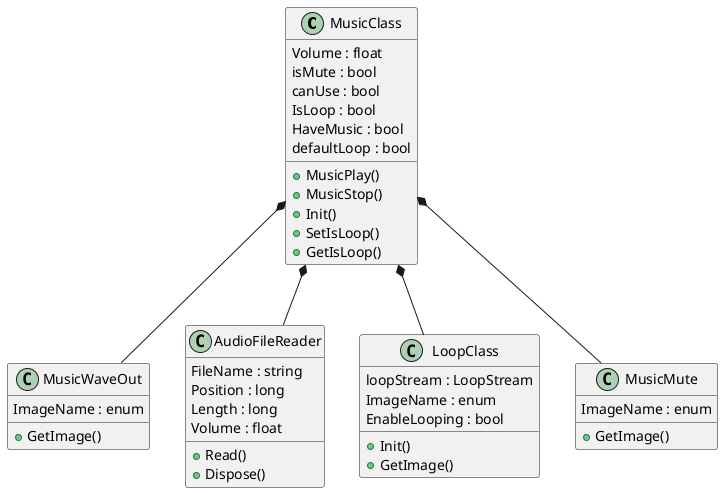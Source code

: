 @startuml
' option + D => show right screen

' command + shift + p => open command parret
' then, ファイル内のダイアグラムをエクスポート save and output (png)
' ' == comment out /' multi comment out '/
/'
class MusicClass
{
    Volume : float
    isMute : bool
    canMute : bool
    IsLoop : bool
    +MusicPlay()
    +MusicStop()
    +Init()
}

class WaveOut
{
    DeviceNumber : int
    Volume : float
    +Play()
    +Pause()
    +GetPosition()
    +Dispose()
    +DesiredLatency()
}

class LoopStream {
    +EnableLooping()
    +Length()
    +Position() 
    +Read()
}

class AudioFileReader
{
    FileName : string
    Position : long
    Length : long
    Volume : float
    +Read()
    +Dispose()
}

MusicClass *-- WaveOut
MusicClass *-- LoopStream
MusicClass *-- AudioFileReader
'/
class MusicClass
{
    Volume : float
    isMute : bool
    canUse : bool
    IsLoop : bool
    HaveMusic : bool
    defaultLoop : bool
    +MusicPlay()
    +MusicStop()
    +Init()
    +SetIsLoop()
    +GetIsLoop()

}

class MusicWaveOut
{
    ImageName : enum
    +GetImage()
}

class AudioFileReader
{
    FileName : string
    Position : long
    Length : long
    Volume : float
    +Read()
    +Dispose()
}

class LoopClass
{
    loopStream : LoopStream
    ImageName : enum
    EnableLooping : bool 
    +Init()
    +GetImage()
}

class MusicMute
{
    ImageName : enum
    +GetImage()
}

MusicClass *-- MusicWaveOut
MusicClass *-- LoopClass
MusicClass *-- AudioFileReader
MusicClass *-- MusicMute
@enduml